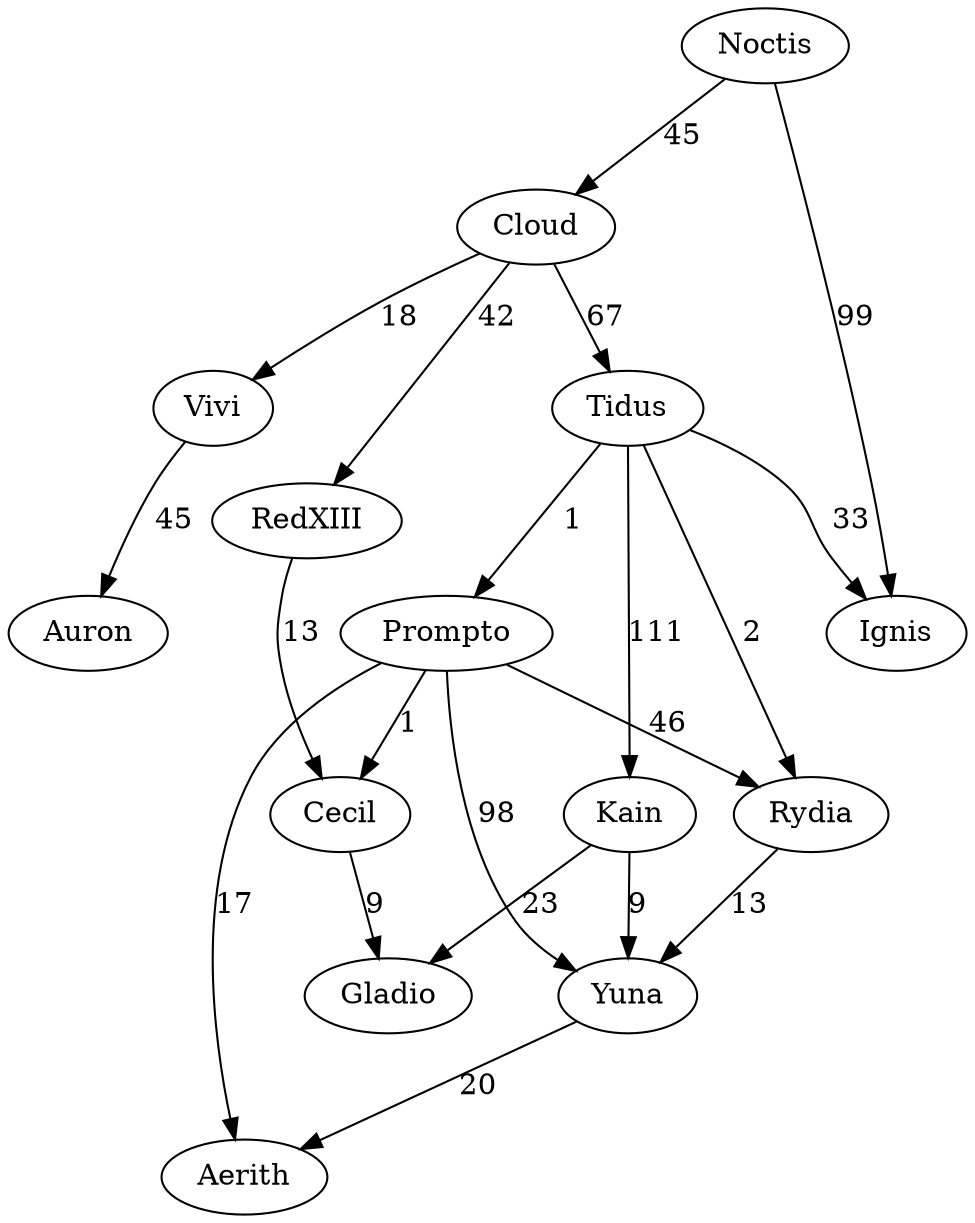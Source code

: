 // Tema APA
digraph {
	Noctis [label=Noctis]
	Cloud [label=Cloud]
	Tidus [label=Tidus]
	Ignis [label=Ignis]
	RedXIII [label=RedXIII]
	Cecil [label=Cecil]
	Vivi [label=Vivi]
	Auron [label=Auron]
	Prompto [label=Prompto]
	Rydia [label=Rydia]
	Yuna [label=Yuna]
	Aerith [label=Aerith]
	Kain [label=Kain]
	Gladio [label=Gladio]
	Noctis -> Ignis [label=99]
	Noctis -> Cloud [label=45]
	Cloud -> RedXIII [label=42]
	Cloud -> Vivi [label=18]
	Cloud -> Tidus [label=67]
	Tidus -> Prompto [label=1]
	Tidus -> Rydia [label=2]
	Tidus -> Kain [label=111]
	Tidus -> Ignis [label=33]
	RedXIII -> Cecil [label=13]
	Vivi -> Auron [label=45]
	Prompto -> Cecil [label=1]
	Prompto -> Aerith [label=17]
	Prompto -> Yuna [label=98]
	Prompto -> Rydia [label=46]
	Rydia -> Yuna [label=13]
	Kain -> Yuna [label=9]
	Kain -> Gladio [label=23]
	Yuna -> Aerith [label=20]
	Cecil -> Gladio [label=9]
}
